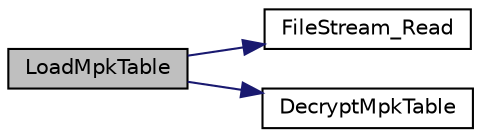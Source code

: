digraph G
{
  edge [fontname="Helvetica",fontsize="10",labelfontname="Helvetica",labelfontsize="10"];
  node [fontname="Helvetica",fontsize="10",shape=record];
  rankdir="LR";
  Node1 [label="LoadMpkTable",height=0.2,width=0.4,color="black", fillcolor="grey75", style="filled" fontcolor="black"];
  Node1 -> Node2 [color="midnightblue",fontsize="10",style="solid",fontname="Helvetica"];
  Node2 [label="FileStream_Read",height=0.2,width=0.4,color="black", fillcolor="white", style="filled",URL="$_file_stream_8cpp.html#a593f3b1416f7497c28fa5552cd1b3003"];
  Node1 -> Node3 [color="midnightblue",fontsize="10",style="solid",fontname="Helvetica"];
  Node3 [label="DecryptMpkTable",height=0.2,width=0.4,color="black", fillcolor="white", style="filled",URL="$_s_base_sub_types_8cpp.html#a1fa04b7884d38fcc61b7f1462b882afb"];
}
